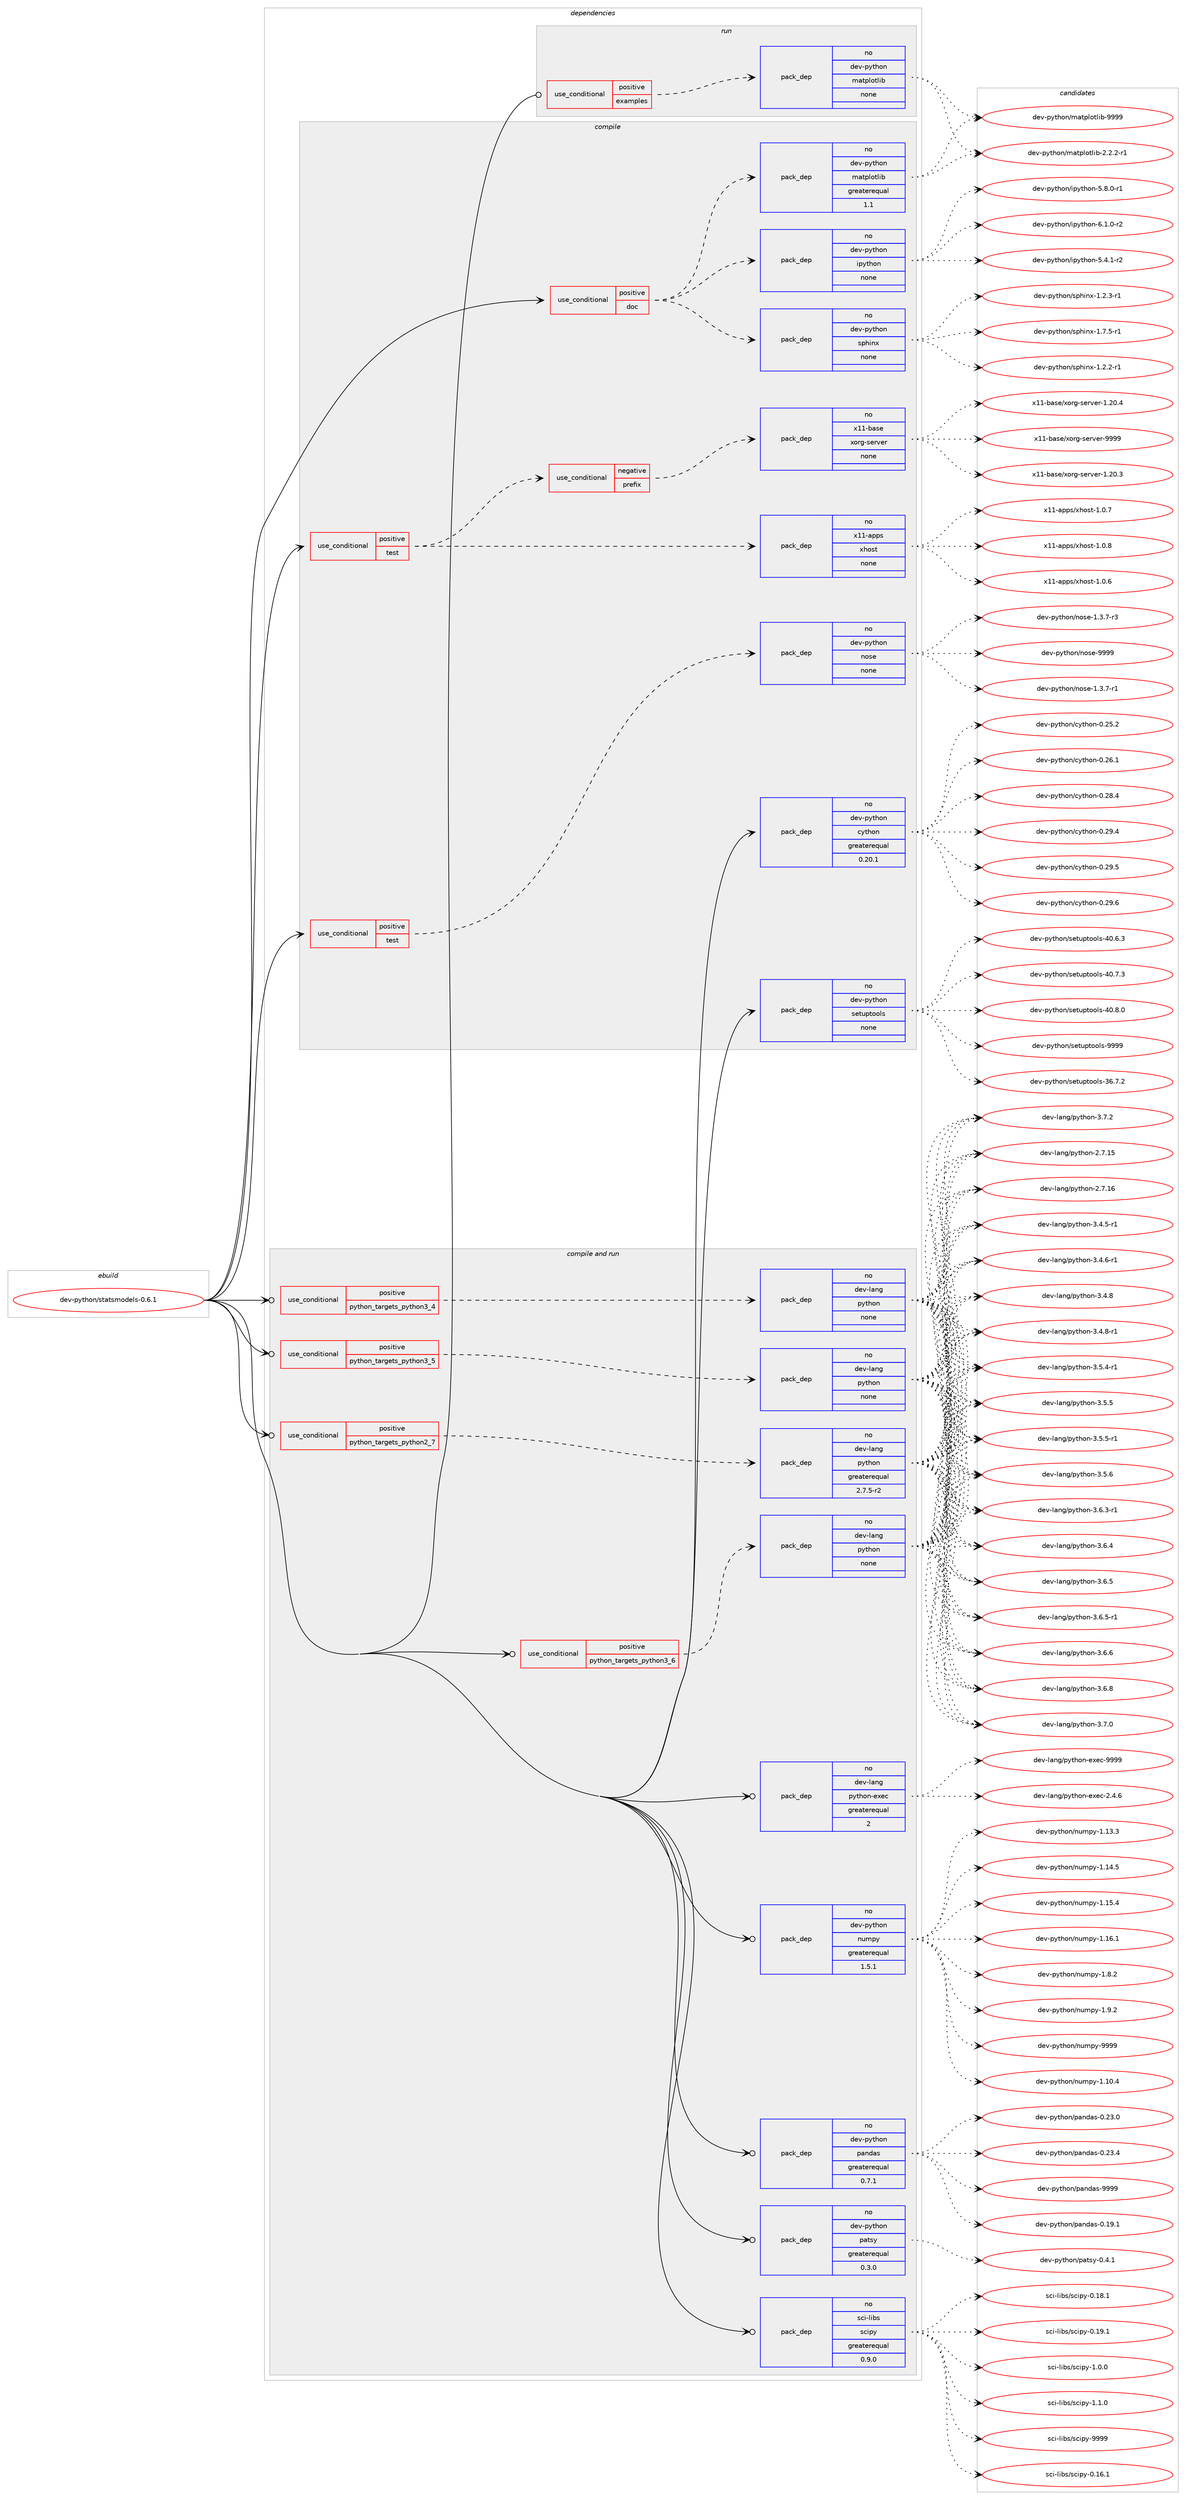 digraph prolog {

# *************
# Graph options
# *************

newrank=true;
concentrate=true;
compound=true;
graph [rankdir=LR,fontname=Helvetica,fontsize=10,ranksep=1.5];#, ranksep=2.5, nodesep=0.2];
edge  [arrowhead=vee];
node  [fontname=Helvetica,fontsize=10];

# **********
# The ebuild
# **********

subgraph cluster_leftcol {
color=gray;
rank=same;
label=<<i>ebuild</i>>;
id [label="dev-python/statsmodels-0.6.1", color=red, width=4, href="../dev-python/statsmodels-0.6.1.svg"];
}

# ****************
# The dependencies
# ****************

subgraph cluster_midcol {
color=gray;
label=<<i>dependencies</i>>;
subgraph cluster_compile {
fillcolor="#eeeeee";
style=filled;
label=<<i>compile</i>>;
subgraph cond385265 {
dependency1443137 [label=<<TABLE BORDER="0" CELLBORDER="1" CELLSPACING="0" CELLPADDING="4"><TR><TD ROWSPAN="3" CELLPADDING="10">use_conditional</TD></TR><TR><TD>positive</TD></TR><TR><TD>doc</TD></TR></TABLE>>, shape=none, color=red];
subgraph pack1034510 {
dependency1443138 [label=<<TABLE BORDER="0" CELLBORDER="1" CELLSPACING="0" CELLPADDING="4" WIDTH="220"><TR><TD ROWSPAN="6" CELLPADDING="30">pack_dep</TD></TR><TR><TD WIDTH="110">no</TD></TR><TR><TD>dev-python</TD></TR><TR><TD>matplotlib</TD></TR><TR><TD>greaterequal</TD></TR><TR><TD>1.1</TD></TR></TABLE>>, shape=none, color=blue];
}
dependency1443137:e -> dependency1443138:w [weight=20,style="dashed",arrowhead="vee"];
subgraph pack1034511 {
dependency1443139 [label=<<TABLE BORDER="0" CELLBORDER="1" CELLSPACING="0" CELLPADDING="4" WIDTH="220"><TR><TD ROWSPAN="6" CELLPADDING="30">pack_dep</TD></TR><TR><TD WIDTH="110">no</TD></TR><TR><TD>dev-python</TD></TR><TR><TD>sphinx</TD></TR><TR><TD>none</TD></TR><TR><TD></TD></TR></TABLE>>, shape=none, color=blue];
}
dependency1443137:e -> dependency1443139:w [weight=20,style="dashed",arrowhead="vee"];
subgraph pack1034512 {
dependency1443140 [label=<<TABLE BORDER="0" CELLBORDER="1" CELLSPACING="0" CELLPADDING="4" WIDTH="220"><TR><TD ROWSPAN="6" CELLPADDING="30">pack_dep</TD></TR><TR><TD WIDTH="110">no</TD></TR><TR><TD>dev-python</TD></TR><TR><TD>ipython</TD></TR><TR><TD>none</TD></TR><TR><TD></TD></TR></TABLE>>, shape=none, color=blue];
}
dependency1443137:e -> dependency1443140:w [weight=20,style="dashed",arrowhead="vee"];
}
id:e -> dependency1443137:w [weight=20,style="solid",arrowhead="vee"];
subgraph cond385266 {
dependency1443141 [label=<<TABLE BORDER="0" CELLBORDER="1" CELLSPACING="0" CELLPADDING="4"><TR><TD ROWSPAN="3" CELLPADDING="10">use_conditional</TD></TR><TR><TD>positive</TD></TR><TR><TD>test</TD></TR></TABLE>>, shape=none, color=red];
subgraph cond385267 {
dependency1443142 [label=<<TABLE BORDER="0" CELLBORDER="1" CELLSPACING="0" CELLPADDING="4"><TR><TD ROWSPAN="3" CELLPADDING="10">use_conditional</TD></TR><TR><TD>negative</TD></TR><TR><TD>prefix</TD></TR></TABLE>>, shape=none, color=red];
subgraph pack1034513 {
dependency1443143 [label=<<TABLE BORDER="0" CELLBORDER="1" CELLSPACING="0" CELLPADDING="4" WIDTH="220"><TR><TD ROWSPAN="6" CELLPADDING="30">pack_dep</TD></TR><TR><TD WIDTH="110">no</TD></TR><TR><TD>x11-base</TD></TR><TR><TD>xorg-server</TD></TR><TR><TD>none</TD></TR><TR><TD></TD></TR></TABLE>>, shape=none, color=blue];
}
dependency1443142:e -> dependency1443143:w [weight=20,style="dashed",arrowhead="vee"];
}
dependency1443141:e -> dependency1443142:w [weight=20,style="dashed",arrowhead="vee"];
subgraph pack1034514 {
dependency1443144 [label=<<TABLE BORDER="0" CELLBORDER="1" CELLSPACING="0" CELLPADDING="4" WIDTH="220"><TR><TD ROWSPAN="6" CELLPADDING="30">pack_dep</TD></TR><TR><TD WIDTH="110">no</TD></TR><TR><TD>x11-apps</TD></TR><TR><TD>xhost</TD></TR><TR><TD>none</TD></TR><TR><TD></TD></TR></TABLE>>, shape=none, color=blue];
}
dependency1443141:e -> dependency1443144:w [weight=20,style="dashed",arrowhead="vee"];
}
id:e -> dependency1443141:w [weight=20,style="solid",arrowhead="vee"];
subgraph cond385268 {
dependency1443145 [label=<<TABLE BORDER="0" CELLBORDER="1" CELLSPACING="0" CELLPADDING="4"><TR><TD ROWSPAN="3" CELLPADDING="10">use_conditional</TD></TR><TR><TD>positive</TD></TR><TR><TD>test</TD></TR></TABLE>>, shape=none, color=red];
subgraph pack1034515 {
dependency1443146 [label=<<TABLE BORDER="0" CELLBORDER="1" CELLSPACING="0" CELLPADDING="4" WIDTH="220"><TR><TD ROWSPAN="6" CELLPADDING="30">pack_dep</TD></TR><TR><TD WIDTH="110">no</TD></TR><TR><TD>dev-python</TD></TR><TR><TD>nose</TD></TR><TR><TD>none</TD></TR><TR><TD></TD></TR></TABLE>>, shape=none, color=blue];
}
dependency1443145:e -> dependency1443146:w [weight=20,style="dashed",arrowhead="vee"];
}
id:e -> dependency1443145:w [weight=20,style="solid",arrowhead="vee"];
subgraph pack1034516 {
dependency1443147 [label=<<TABLE BORDER="0" CELLBORDER="1" CELLSPACING="0" CELLPADDING="4" WIDTH="220"><TR><TD ROWSPAN="6" CELLPADDING="30">pack_dep</TD></TR><TR><TD WIDTH="110">no</TD></TR><TR><TD>dev-python</TD></TR><TR><TD>cython</TD></TR><TR><TD>greaterequal</TD></TR><TR><TD>0.20.1</TD></TR></TABLE>>, shape=none, color=blue];
}
id:e -> dependency1443147:w [weight=20,style="solid",arrowhead="vee"];
subgraph pack1034517 {
dependency1443148 [label=<<TABLE BORDER="0" CELLBORDER="1" CELLSPACING="0" CELLPADDING="4" WIDTH="220"><TR><TD ROWSPAN="6" CELLPADDING="30">pack_dep</TD></TR><TR><TD WIDTH="110">no</TD></TR><TR><TD>dev-python</TD></TR><TR><TD>setuptools</TD></TR><TR><TD>none</TD></TR><TR><TD></TD></TR></TABLE>>, shape=none, color=blue];
}
id:e -> dependency1443148:w [weight=20,style="solid",arrowhead="vee"];
}
subgraph cluster_compileandrun {
fillcolor="#eeeeee";
style=filled;
label=<<i>compile and run</i>>;
subgraph cond385269 {
dependency1443149 [label=<<TABLE BORDER="0" CELLBORDER="1" CELLSPACING="0" CELLPADDING="4"><TR><TD ROWSPAN="3" CELLPADDING="10">use_conditional</TD></TR><TR><TD>positive</TD></TR><TR><TD>python_targets_python2_7</TD></TR></TABLE>>, shape=none, color=red];
subgraph pack1034518 {
dependency1443150 [label=<<TABLE BORDER="0" CELLBORDER="1" CELLSPACING="0" CELLPADDING="4" WIDTH="220"><TR><TD ROWSPAN="6" CELLPADDING="30">pack_dep</TD></TR><TR><TD WIDTH="110">no</TD></TR><TR><TD>dev-lang</TD></TR><TR><TD>python</TD></TR><TR><TD>greaterequal</TD></TR><TR><TD>2.7.5-r2</TD></TR></TABLE>>, shape=none, color=blue];
}
dependency1443149:e -> dependency1443150:w [weight=20,style="dashed",arrowhead="vee"];
}
id:e -> dependency1443149:w [weight=20,style="solid",arrowhead="odotvee"];
subgraph cond385270 {
dependency1443151 [label=<<TABLE BORDER="0" CELLBORDER="1" CELLSPACING="0" CELLPADDING="4"><TR><TD ROWSPAN="3" CELLPADDING="10">use_conditional</TD></TR><TR><TD>positive</TD></TR><TR><TD>python_targets_python3_4</TD></TR></TABLE>>, shape=none, color=red];
subgraph pack1034519 {
dependency1443152 [label=<<TABLE BORDER="0" CELLBORDER="1" CELLSPACING="0" CELLPADDING="4" WIDTH="220"><TR><TD ROWSPAN="6" CELLPADDING="30">pack_dep</TD></TR><TR><TD WIDTH="110">no</TD></TR><TR><TD>dev-lang</TD></TR><TR><TD>python</TD></TR><TR><TD>none</TD></TR><TR><TD></TD></TR></TABLE>>, shape=none, color=blue];
}
dependency1443151:e -> dependency1443152:w [weight=20,style="dashed",arrowhead="vee"];
}
id:e -> dependency1443151:w [weight=20,style="solid",arrowhead="odotvee"];
subgraph cond385271 {
dependency1443153 [label=<<TABLE BORDER="0" CELLBORDER="1" CELLSPACING="0" CELLPADDING="4"><TR><TD ROWSPAN="3" CELLPADDING="10">use_conditional</TD></TR><TR><TD>positive</TD></TR><TR><TD>python_targets_python3_5</TD></TR></TABLE>>, shape=none, color=red];
subgraph pack1034520 {
dependency1443154 [label=<<TABLE BORDER="0" CELLBORDER="1" CELLSPACING="0" CELLPADDING="4" WIDTH="220"><TR><TD ROWSPAN="6" CELLPADDING="30">pack_dep</TD></TR><TR><TD WIDTH="110">no</TD></TR><TR><TD>dev-lang</TD></TR><TR><TD>python</TD></TR><TR><TD>none</TD></TR><TR><TD></TD></TR></TABLE>>, shape=none, color=blue];
}
dependency1443153:e -> dependency1443154:w [weight=20,style="dashed",arrowhead="vee"];
}
id:e -> dependency1443153:w [weight=20,style="solid",arrowhead="odotvee"];
subgraph cond385272 {
dependency1443155 [label=<<TABLE BORDER="0" CELLBORDER="1" CELLSPACING="0" CELLPADDING="4"><TR><TD ROWSPAN="3" CELLPADDING="10">use_conditional</TD></TR><TR><TD>positive</TD></TR><TR><TD>python_targets_python3_6</TD></TR></TABLE>>, shape=none, color=red];
subgraph pack1034521 {
dependency1443156 [label=<<TABLE BORDER="0" CELLBORDER="1" CELLSPACING="0" CELLPADDING="4" WIDTH="220"><TR><TD ROWSPAN="6" CELLPADDING="30">pack_dep</TD></TR><TR><TD WIDTH="110">no</TD></TR><TR><TD>dev-lang</TD></TR><TR><TD>python</TD></TR><TR><TD>none</TD></TR><TR><TD></TD></TR></TABLE>>, shape=none, color=blue];
}
dependency1443155:e -> dependency1443156:w [weight=20,style="dashed",arrowhead="vee"];
}
id:e -> dependency1443155:w [weight=20,style="solid",arrowhead="odotvee"];
subgraph pack1034522 {
dependency1443157 [label=<<TABLE BORDER="0" CELLBORDER="1" CELLSPACING="0" CELLPADDING="4" WIDTH="220"><TR><TD ROWSPAN="6" CELLPADDING="30">pack_dep</TD></TR><TR><TD WIDTH="110">no</TD></TR><TR><TD>dev-lang</TD></TR><TR><TD>python-exec</TD></TR><TR><TD>greaterequal</TD></TR><TR><TD>2</TD></TR></TABLE>>, shape=none, color=blue];
}
id:e -> dependency1443157:w [weight=20,style="solid",arrowhead="odotvee"];
subgraph pack1034523 {
dependency1443158 [label=<<TABLE BORDER="0" CELLBORDER="1" CELLSPACING="0" CELLPADDING="4" WIDTH="220"><TR><TD ROWSPAN="6" CELLPADDING="30">pack_dep</TD></TR><TR><TD WIDTH="110">no</TD></TR><TR><TD>dev-python</TD></TR><TR><TD>numpy</TD></TR><TR><TD>greaterequal</TD></TR><TR><TD>1.5.1</TD></TR></TABLE>>, shape=none, color=blue];
}
id:e -> dependency1443158:w [weight=20,style="solid",arrowhead="odotvee"];
subgraph pack1034524 {
dependency1443159 [label=<<TABLE BORDER="0" CELLBORDER="1" CELLSPACING="0" CELLPADDING="4" WIDTH="220"><TR><TD ROWSPAN="6" CELLPADDING="30">pack_dep</TD></TR><TR><TD WIDTH="110">no</TD></TR><TR><TD>dev-python</TD></TR><TR><TD>pandas</TD></TR><TR><TD>greaterequal</TD></TR><TR><TD>0.7.1</TD></TR></TABLE>>, shape=none, color=blue];
}
id:e -> dependency1443159:w [weight=20,style="solid",arrowhead="odotvee"];
subgraph pack1034525 {
dependency1443160 [label=<<TABLE BORDER="0" CELLBORDER="1" CELLSPACING="0" CELLPADDING="4" WIDTH="220"><TR><TD ROWSPAN="6" CELLPADDING="30">pack_dep</TD></TR><TR><TD WIDTH="110">no</TD></TR><TR><TD>dev-python</TD></TR><TR><TD>patsy</TD></TR><TR><TD>greaterequal</TD></TR><TR><TD>0.3.0</TD></TR></TABLE>>, shape=none, color=blue];
}
id:e -> dependency1443160:w [weight=20,style="solid",arrowhead="odotvee"];
subgraph pack1034526 {
dependency1443161 [label=<<TABLE BORDER="0" CELLBORDER="1" CELLSPACING="0" CELLPADDING="4" WIDTH="220"><TR><TD ROWSPAN="6" CELLPADDING="30">pack_dep</TD></TR><TR><TD WIDTH="110">no</TD></TR><TR><TD>sci-libs</TD></TR><TR><TD>scipy</TD></TR><TR><TD>greaterequal</TD></TR><TR><TD>0.9.0</TD></TR></TABLE>>, shape=none, color=blue];
}
id:e -> dependency1443161:w [weight=20,style="solid",arrowhead="odotvee"];
}
subgraph cluster_run {
fillcolor="#eeeeee";
style=filled;
label=<<i>run</i>>;
subgraph cond385273 {
dependency1443162 [label=<<TABLE BORDER="0" CELLBORDER="1" CELLSPACING="0" CELLPADDING="4"><TR><TD ROWSPAN="3" CELLPADDING="10">use_conditional</TD></TR><TR><TD>positive</TD></TR><TR><TD>examples</TD></TR></TABLE>>, shape=none, color=red];
subgraph pack1034527 {
dependency1443163 [label=<<TABLE BORDER="0" CELLBORDER="1" CELLSPACING="0" CELLPADDING="4" WIDTH="220"><TR><TD ROWSPAN="6" CELLPADDING="30">pack_dep</TD></TR><TR><TD WIDTH="110">no</TD></TR><TR><TD>dev-python</TD></TR><TR><TD>matplotlib</TD></TR><TR><TD>none</TD></TR><TR><TD></TD></TR></TABLE>>, shape=none, color=blue];
}
dependency1443162:e -> dependency1443163:w [weight=20,style="dashed",arrowhead="vee"];
}
id:e -> dependency1443162:w [weight=20,style="solid",arrowhead="odot"];
}
}

# **************
# The candidates
# **************

subgraph cluster_choices {
rank=same;
color=gray;
label=<<i>candidates</i>>;

subgraph choice1034510 {
color=black;
nodesep=1;
choice100101118451121211161041111104710997116112108111116108105984550465046504511449 [label="dev-python/matplotlib-2.2.2-r1", color=red, width=4,href="../dev-python/matplotlib-2.2.2-r1.svg"];
choice100101118451121211161041111104710997116112108111116108105984557575757 [label="dev-python/matplotlib-9999", color=red, width=4,href="../dev-python/matplotlib-9999.svg"];
dependency1443138:e -> choice100101118451121211161041111104710997116112108111116108105984550465046504511449:w [style=dotted,weight="100"];
dependency1443138:e -> choice100101118451121211161041111104710997116112108111116108105984557575757:w [style=dotted,weight="100"];
}
subgraph choice1034511 {
color=black;
nodesep=1;
choice10010111845112121116104111110471151121041051101204549465046504511449 [label="dev-python/sphinx-1.2.2-r1", color=red, width=4,href="../dev-python/sphinx-1.2.2-r1.svg"];
choice10010111845112121116104111110471151121041051101204549465046514511449 [label="dev-python/sphinx-1.2.3-r1", color=red, width=4,href="../dev-python/sphinx-1.2.3-r1.svg"];
choice10010111845112121116104111110471151121041051101204549465546534511449 [label="dev-python/sphinx-1.7.5-r1", color=red, width=4,href="../dev-python/sphinx-1.7.5-r1.svg"];
dependency1443139:e -> choice10010111845112121116104111110471151121041051101204549465046504511449:w [style=dotted,weight="100"];
dependency1443139:e -> choice10010111845112121116104111110471151121041051101204549465046514511449:w [style=dotted,weight="100"];
dependency1443139:e -> choice10010111845112121116104111110471151121041051101204549465546534511449:w [style=dotted,weight="100"];
}
subgraph choice1034512 {
color=black;
nodesep=1;
choice10010111845112121116104111110471051121211161041111104553465246494511450 [label="dev-python/ipython-5.4.1-r2", color=red, width=4,href="../dev-python/ipython-5.4.1-r2.svg"];
choice10010111845112121116104111110471051121211161041111104553465646484511449 [label="dev-python/ipython-5.8.0-r1", color=red, width=4,href="../dev-python/ipython-5.8.0-r1.svg"];
choice10010111845112121116104111110471051121211161041111104554464946484511450 [label="dev-python/ipython-6.1.0-r2", color=red, width=4,href="../dev-python/ipython-6.1.0-r2.svg"];
dependency1443140:e -> choice10010111845112121116104111110471051121211161041111104553465246494511450:w [style=dotted,weight="100"];
dependency1443140:e -> choice10010111845112121116104111110471051121211161041111104553465646484511449:w [style=dotted,weight="100"];
dependency1443140:e -> choice10010111845112121116104111110471051121211161041111104554464946484511450:w [style=dotted,weight="100"];
}
subgraph choice1034513 {
color=black;
nodesep=1;
choice1204949459897115101471201111141034511510111411810111445494650484651 [label="x11-base/xorg-server-1.20.3", color=red, width=4,href="../x11-base/xorg-server-1.20.3.svg"];
choice1204949459897115101471201111141034511510111411810111445494650484652 [label="x11-base/xorg-server-1.20.4", color=red, width=4,href="../x11-base/xorg-server-1.20.4.svg"];
choice120494945989711510147120111114103451151011141181011144557575757 [label="x11-base/xorg-server-9999", color=red, width=4,href="../x11-base/xorg-server-9999.svg"];
dependency1443143:e -> choice1204949459897115101471201111141034511510111411810111445494650484651:w [style=dotted,weight="100"];
dependency1443143:e -> choice1204949459897115101471201111141034511510111411810111445494650484652:w [style=dotted,weight="100"];
dependency1443143:e -> choice120494945989711510147120111114103451151011141181011144557575757:w [style=dotted,weight="100"];
}
subgraph choice1034514 {
color=black;
nodesep=1;
choice1204949459711211211547120104111115116454946484654 [label="x11-apps/xhost-1.0.6", color=red, width=4,href="../x11-apps/xhost-1.0.6.svg"];
choice1204949459711211211547120104111115116454946484655 [label="x11-apps/xhost-1.0.7", color=red, width=4,href="../x11-apps/xhost-1.0.7.svg"];
choice1204949459711211211547120104111115116454946484656 [label="x11-apps/xhost-1.0.8", color=red, width=4,href="../x11-apps/xhost-1.0.8.svg"];
dependency1443144:e -> choice1204949459711211211547120104111115116454946484654:w [style=dotted,weight="100"];
dependency1443144:e -> choice1204949459711211211547120104111115116454946484655:w [style=dotted,weight="100"];
dependency1443144:e -> choice1204949459711211211547120104111115116454946484656:w [style=dotted,weight="100"];
}
subgraph choice1034515 {
color=black;
nodesep=1;
choice10010111845112121116104111110471101111151014549465146554511449 [label="dev-python/nose-1.3.7-r1", color=red, width=4,href="../dev-python/nose-1.3.7-r1.svg"];
choice10010111845112121116104111110471101111151014549465146554511451 [label="dev-python/nose-1.3.7-r3", color=red, width=4,href="../dev-python/nose-1.3.7-r3.svg"];
choice10010111845112121116104111110471101111151014557575757 [label="dev-python/nose-9999", color=red, width=4,href="../dev-python/nose-9999.svg"];
dependency1443146:e -> choice10010111845112121116104111110471101111151014549465146554511449:w [style=dotted,weight="100"];
dependency1443146:e -> choice10010111845112121116104111110471101111151014549465146554511451:w [style=dotted,weight="100"];
dependency1443146:e -> choice10010111845112121116104111110471101111151014557575757:w [style=dotted,weight="100"];
}
subgraph choice1034516 {
color=black;
nodesep=1;
choice10010111845112121116104111110479912111610411111045484650534650 [label="dev-python/cython-0.25.2", color=red, width=4,href="../dev-python/cython-0.25.2.svg"];
choice10010111845112121116104111110479912111610411111045484650544649 [label="dev-python/cython-0.26.1", color=red, width=4,href="../dev-python/cython-0.26.1.svg"];
choice10010111845112121116104111110479912111610411111045484650564652 [label="dev-python/cython-0.28.4", color=red, width=4,href="../dev-python/cython-0.28.4.svg"];
choice10010111845112121116104111110479912111610411111045484650574652 [label="dev-python/cython-0.29.4", color=red, width=4,href="../dev-python/cython-0.29.4.svg"];
choice10010111845112121116104111110479912111610411111045484650574653 [label="dev-python/cython-0.29.5", color=red, width=4,href="../dev-python/cython-0.29.5.svg"];
choice10010111845112121116104111110479912111610411111045484650574654 [label="dev-python/cython-0.29.6", color=red, width=4,href="../dev-python/cython-0.29.6.svg"];
dependency1443147:e -> choice10010111845112121116104111110479912111610411111045484650534650:w [style=dotted,weight="100"];
dependency1443147:e -> choice10010111845112121116104111110479912111610411111045484650544649:w [style=dotted,weight="100"];
dependency1443147:e -> choice10010111845112121116104111110479912111610411111045484650564652:w [style=dotted,weight="100"];
dependency1443147:e -> choice10010111845112121116104111110479912111610411111045484650574652:w [style=dotted,weight="100"];
dependency1443147:e -> choice10010111845112121116104111110479912111610411111045484650574653:w [style=dotted,weight="100"];
dependency1443147:e -> choice10010111845112121116104111110479912111610411111045484650574654:w [style=dotted,weight="100"];
}
subgraph choice1034517 {
color=black;
nodesep=1;
choice100101118451121211161041111104711510111611711211611111110811545515446554650 [label="dev-python/setuptools-36.7.2", color=red, width=4,href="../dev-python/setuptools-36.7.2.svg"];
choice100101118451121211161041111104711510111611711211611111110811545524846544651 [label="dev-python/setuptools-40.6.3", color=red, width=4,href="../dev-python/setuptools-40.6.3.svg"];
choice100101118451121211161041111104711510111611711211611111110811545524846554651 [label="dev-python/setuptools-40.7.3", color=red, width=4,href="../dev-python/setuptools-40.7.3.svg"];
choice100101118451121211161041111104711510111611711211611111110811545524846564648 [label="dev-python/setuptools-40.8.0", color=red, width=4,href="../dev-python/setuptools-40.8.0.svg"];
choice10010111845112121116104111110471151011161171121161111111081154557575757 [label="dev-python/setuptools-9999", color=red, width=4,href="../dev-python/setuptools-9999.svg"];
dependency1443148:e -> choice100101118451121211161041111104711510111611711211611111110811545515446554650:w [style=dotted,weight="100"];
dependency1443148:e -> choice100101118451121211161041111104711510111611711211611111110811545524846544651:w [style=dotted,weight="100"];
dependency1443148:e -> choice100101118451121211161041111104711510111611711211611111110811545524846554651:w [style=dotted,weight="100"];
dependency1443148:e -> choice100101118451121211161041111104711510111611711211611111110811545524846564648:w [style=dotted,weight="100"];
dependency1443148:e -> choice10010111845112121116104111110471151011161171121161111111081154557575757:w [style=dotted,weight="100"];
}
subgraph choice1034518 {
color=black;
nodesep=1;
choice10010111845108971101034711212111610411111045504655464953 [label="dev-lang/python-2.7.15", color=red, width=4,href="../dev-lang/python-2.7.15.svg"];
choice10010111845108971101034711212111610411111045504655464954 [label="dev-lang/python-2.7.16", color=red, width=4,href="../dev-lang/python-2.7.16.svg"];
choice1001011184510897110103471121211161041111104551465246534511449 [label="dev-lang/python-3.4.5-r1", color=red, width=4,href="../dev-lang/python-3.4.5-r1.svg"];
choice1001011184510897110103471121211161041111104551465246544511449 [label="dev-lang/python-3.4.6-r1", color=red, width=4,href="../dev-lang/python-3.4.6-r1.svg"];
choice100101118451089711010347112121116104111110455146524656 [label="dev-lang/python-3.4.8", color=red, width=4,href="../dev-lang/python-3.4.8.svg"];
choice1001011184510897110103471121211161041111104551465246564511449 [label="dev-lang/python-3.4.8-r1", color=red, width=4,href="../dev-lang/python-3.4.8-r1.svg"];
choice1001011184510897110103471121211161041111104551465346524511449 [label="dev-lang/python-3.5.4-r1", color=red, width=4,href="../dev-lang/python-3.5.4-r1.svg"];
choice100101118451089711010347112121116104111110455146534653 [label="dev-lang/python-3.5.5", color=red, width=4,href="../dev-lang/python-3.5.5.svg"];
choice1001011184510897110103471121211161041111104551465346534511449 [label="dev-lang/python-3.5.5-r1", color=red, width=4,href="../dev-lang/python-3.5.5-r1.svg"];
choice100101118451089711010347112121116104111110455146534654 [label="dev-lang/python-3.5.6", color=red, width=4,href="../dev-lang/python-3.5.6.svg"];
choice1001011184510897110103471121211161041111104551465446514511449 [label="dev-lang/python-3.6.3-r1", color=red, width=4,href="../dev-lang/python-3.6.3-r1.svg"];
choice100101118451089711010347112121116104111110455146544652 [label="dev-lang/python-3.6.4", color=red, width=4,href="../dev-lang/python-3.6.4.svg"];
choice100101118451089711010347112121116104111110455146544653 [label="dev-lang/python-3.6.5", color=red, width=4,href="../dev-lang/python-3.6.5.svg"];
choice1001011184510897110103471121211161041111104551465446534511449 [label="dev-lang/python-3.6.5-r1", color=red, width=4,href="../dev-lang/python-3.6.5-r1.svg"];
choice100101118451089711010347112121116104111110455146544654 [label="dev-lang/python-3.6.6", color=red, width=4,href="../dev-lang/python-3.6.6.svg"];
choice100101118451089711010347112121116104111110455146544656 [label="dev-lang/python-3.6.8", color=red, width=4,href="../dev-lang/python-3.6.8.svg"];
choice100101118451089711010347112121116104111110455146554648 [label="dev-lang/python-3.7.0", color=red, width=4,href="../dev-lang/python-3.7.0.svg"];
choice100101118451089711010347112121116104111110455146554650 [label="dev-lang/python-3.7.2", color=red, width=4,href="../dev-lang/python-3.7.2.svg"];
dependency1443150:e -> choice10010111845108971101034711212111610411111045504655464953:w [style=dotted,weight="100"];
dependency1443150:e -> choice10010111845108971101034711212111610411111045504655464954:w [style=dotted,weight="100"];
dependency1443150:e -> choice1001011184510897110103471121211161041111104551465246534511449:w [style=dotted,weight="100"];
dependency1443150:e -> choice1001011184510897110103471121211161041111104551465246544511449:w [style=dotted,weight="100"];
dependency1443150:e -> choice100101118451089711010347112121116104111110455146524656:w [style=dotted,weight="100"];
dependency1443150:e -> choice1001011184510897110103471121211161041111104551465246564511449:w [style=dotted,weight="100"];
dependency1443150:e -> choice1001011184510897110103471121211161041111104551465346524511449:w [style=dotted,weight="100"];
dependency1443150:e -> choice100101118451089711010347112121116104111110455146534653:w [style=dotted,weight="100"];
dependency1443150:e -> choice1001011184510897110103471121211161041111104551465346534511449:w [style=dotted,weight="100"];
dependency1443150:e -> choice100101118451089711010347112121116104111110455146534654:w [style=dotted,weight="100"];
dependency1443150:e -> choice1001011184510897110103471121211161041111104551465446514511449:w [style=dotted,weight="100"];
dependency1443150:e -> choice100101118451089711010347112121116104111110455146544652:w [style=dotted,weight="100"];
dependency1443150:e -> choice100101118451089711010347112121116104111110455146544653:w [style=dotted,weight="100"];
dependency1443150:e -> choice1001011184510897110103471121211161041111104551465446534511449:w [style=dotted,weight="100"];
dependency1443150:e -> choice100101118451089711010347112121116104111110455146544654:w [style=dotted,weight="100"];
dependency1443150:e -> choice100101118451089711010347112121116104111110455146544656:w [style=dotted,weight="100"];
dependency1443150:e -> choice100101118451089711010347112121116104111110455146554648:w [style=dotted,weight="100"];
dependency1443150:e -> choice100101118451089711010347112121116104111110455146554650:w [style=dotted,weight="100"];
}
subgraph choice1034519 {
color=black;
nodesep=1;
choice10010111845108971101034711212111610411111045504655464953 [label="dev-lang/python-2.7.15", color=red, width=4,href="../dev-lang/python-2.7.15.svg"];
choice10010111845108971101034711212111610411111045504655464954 [label="dev-lang/python-2.7.16", color=red, width=4,href="../dev-lang/python-2.7.16.svg"];
choice1001011184510897110103471121211161041111104551465246534511449 [label="dev-lang/python-3.4.5-r1", color=red, width=4,href="../dev-lang/python-3.4.5-r1.svg"];
choice1001011184510897110103471121211161041111104551465246544511449 [label="dev-lang/python-3.4.6-r1", color=red, width=4,href="../dev-lang/python-3.4.6-r1.svg"];
choice100101118451089711010347112121116104111110455146524656 [label="dev-lang/python-3.4.8", color=red, width=4,href="../dev-lang/python-3.4.8.svg"];
choice1001011184510897110103471121211161041111104551465246564511449 [label="dev-lang/python-3.4.8-r1", color=red, width=4,href="../dev-lang/python-3.4.8-r1.svg"];
choice1001011184510897110103471121211161041111104551465346524511449 [label="dev-lang/python-3.5.4-r1", color=red, width=4,href="../dev-lang/python-3.5.4-r1.svg"];
choice100101118451089711010347112121116104111110455146534653 [label="dev-lang/python-3.5.5", color=red, width=4,href="../dev-lang/python-3.5.5.svg"];
choice1001011184510897110103471121211161041111104551465346534511449 [label="dev-lang/python-3.5.5-r1", color=red, width=4,href="../dev-lang/python-3.5.5-r1.svg"];
choice100101118451089711010347112121116104111110455146534654 [label="dev-lang/python-3.5.6", color=red, width=4,href="../dev-lang/python-3.5.6.svg"];
choice1001011184510897110103471121211161041111104551465446514511449 [label="dev-lang/python-3.6.3-r1", color=red, width=4,href="../dev-lang/python-3.6.3-r1.svg"];
choice100101118451089711010347112121116104111110455146544652 [label="dev-lang/python-3.6.4", color=red, width=4,href="../dev-lang/python-3.6.4.svg"];
choice100101118451089711010347112121116104111110455146544653 [label="dev-lang/python-3.6.5", color=red, width=4,href="../dev-lang/python-3.6.5.svg"];
choice1001011184510897110103471121211161041111104551465446534511449 [label="dev-lang/python-3.6.5-r1", color=red, width=4,href="../dev-lang/python-3.6.5-r1.svg"];
choice100101118451089711010347112121116104111110455146544654 [label="dev-lang/python-3.6.6", color=red, width=4,href="../dev-lang/python-3.6.6.svg"];
choice100101118451089711010347112121116104111110455146544656 [label="dev-lang/python-3.6.8", color=red, width=4,href="../dev-lang/python-3.6.8.svg"];
choice100101118451089711010347112121116104111110455146554648 [label="dev-lang/python-3.7.0", color=red, width=4,href="../dev-lang/python-3.7.0.svg"];
choice100101118451089711010347112121116104111110455146554650 [label="dev-lang/python-3.7.2", color=red, width=4,href="../dev-lang/python-3.7.2.svg"];
dependency1443152:e -> choice10010111845108971101034711212111610411111045504655464953:w [style=dotted,weight="100"];
dependency1443152:e -> choice10010111845108971101034711212111610411111045504655464954:w [style=dotted,weight="100"];
dependency1443152:e -> choice1001011184510897110103471121211161041111104551465246534511449:w [style=dotted,weight="100"];
dependency1443152:e -> choice1001011184510897110103471121211161041111104551465246544511449:w [style=dotted,weight="100"];
dependency1443152:e -> choice100101118451089711010347112121116104111110455146524656:w [style=dotted,weight="100"];
dependency1443152:e -> choice1001011184510897110103471121211161041111104551465246564511449:w [style=dotted,weight="100"];
dependency1443152:e -> choice1001011184510897110103471121211161041111104551465346524511449:w [style=dotted,weight="100"];
dependency1443152:e -> choice100101118451089711010347112121116104111110455146534653:w [style=dotted,weight="100"];
dependency1443152:e -> choice1001011184510897110103471121211161041111104551465346534511449:w [style=dotted,weight="100"];
dependency1443152:e -> choice100101118451089711010347112121116104111110455146534654:w [style=dotted,weight="100"];
dependency1443152:e -> choice1001011184510897110103471121211161041111104551465446514511449:w [style=dotted,weight="100"];
dependency1443152:e -> choice100101118451089711010347112121116104111110455146544652:w [style=dotted,weight="100"];
dependency1443152:e -> choice100101118451089711010347112121116104111110455146544653:w [style=dotted,weight="100"];
dependency1443152:e -> choice1001011184510897110103471121211161041111104551465446534511449:w [style=dotted,weight="100"];
dependency1443152:e -> choice100101118451089711010347112121116104111110455146544654:w [style=dotted,weight="100"];
dependency1443152:e -> choice100101118451089711010347112121116104111110455146544656:w [style=dotted,weight="100"];
dependency1443152:e -> choice100101118451089711010347112121116104111110455146554648:w [style=dotted,weight="100"];
dependency1443152:e -> choice100101118451089711010347112121116104111110455146554650:w [style=dotted,weight="100"];
}
subgraph choice1034520 {
color=black;
nodesep=1;
choice10010111845108971101034711212111610411111045504655464953 [label="dev-lang/python-2.7.15", color=red, width=4,href="../dev-lang/python-2.7.15.svg"];
choice10010111845108971101034711212111610411111045504655464954 [label="dev-lang/python-2.7.16", color=red, width=4,href="../dev-lang/python-2.7.16.svg"];
choice1001011184510897110103471121211161041111104551465246534511449 [label="dev-lang/python-3.4.5-r1", color=red, width=4,href="../dev-lang/python-3.4.5-r1.svg"];
choice1001011184510897110103471121211161041111104551465246544511449 [label="dev-lang/python-3.4.6-r1", color=red, width=4,href="../dev-lang/python-3.4.6-r1.svg"];
choice100101118451089711010347112121116104111110455146524656 [label="dev-lang/python-3.4.8", color=red, width=4,href="../dev-lang/python-3.4.8.svg"];
choice1001011184510897110103471121211161041111104551465246564511449 [label="dev-lang/python-3.4.8-r1", color=red, width=4,href="../dev-lang/python-3.4.8-r1.svg"];
choice1001011184510897110103471121211161041111104551465346524511449 [label="dev-lang/python-3.5.4-r1", color=red, width=4,href="../dev-lang/python-3.5.4-r1.svg"];
choice100101118451089711010347112121116104111110455146534653 [label="dev-lang/python-3.5.5", color=red, width=4,href="../dev-lang/python-3.5.5.svg"];
choice1001011184510897110103471121211161041111104551465346534511449 [label="dev-lang/python-3.5.5-r1", color=red, width=4,href="../dev-lang/python-3.5.5-r1.svg"];
choice100101118451089711010347112121116104111110455146534654 [label="dev-lang/python-3.5.6", color=red, width=4,href="../dev-lang/python-3.5.6.svg"];
choice1001011184510897110103471121211161041111104551465446514511449 [label="dev-lang/python-3.6.3-r1", color=red, width=4,href="../dev-lang/python-3.6.3-r1.svg"];
choice100101118451089711010347112121116104111110455146544652 [label="dev-lang/python-3.6.4", color=red, width=4,href="../dev-lang/python-3.6.4.svg"];
choice100101118451089711010347112121116104111110455146544653 [label="dev-lang/python-3.6.5", color=red, width=4,href="../dev-lang/python-3.6.5.svg"];
choice1001011184510897110103471121211161041111104551465446534511449 [label="dev-lang/python-3.6.5-r1", color=red, width=4,href="../dev-lang/python-3.6.5-r1.svg"];
choice100101118451089711010347112121116104111110455146544654 [label="dev-lang/python-3.6.6", color=red, width=4,href="../dev-lang/python-3.6.6.svg"];
choice100101118451089711010347112121116104111110455146544656 [label="dev-lang/python-3.6.8", color=red, width=4,href="../dev-lang/python-3.6.8.svg"];
choice100101118451089711010347112121116104111110455146554648 [label="dev-lang/python-3.7.0", color=red, width=4,href="../dev-lang/python-3.7.0.svg"];
choice100101118451089711010347112121116104111110455146554650 [label="dev-lang/python-3.7.2", color=red, width=4,href="../dev-lang/python-3.7.2.svg"];
dependency1443154:e -> choice10010111845108971101034711212111610411111045504655464953:w [style=dotted,weight="100"];
dependency1443154:e -> choice10010111845108971101034711212111610411111045504655464954:w [style=dotted,weight="100"];
dependency1443154:e -> choice1001011184510897110103471121211161041111104551465246534511449:w [style=dotted,weight="100"];
dependency1443154:e -> choice1001011184510897110103471121211161041111104551465246544511449:w [style=dotted,weight="100"];
dependency1443154:e -> choice100101118451089711010347112121116104111110455146524656:w [style=dotted,weight="100"];
dependency1443154:e -> choice1001011184510897110103471121211161041111104551465246564511449:w [style=dotted,weight="100"];
dependency1443154:e -> choice1001011184510897110103471121211161041111104551465346524511449:w [style=dotted,weight="100"];
dependency1443154:e -> choice100101118451089711010347112121116104111110455146534653:w [style=dotted,weight="100"];
dependency1443154:e -> choice1001011184510897110103471121211161041111104551465346534511449:w [style=dotted,weight="100"];
dependency1443154:e -> choice100101118451089711010347112121116104111110455146534654:w [style=dotted,weight="100"];
dependency1443154:e -> choice1001011184510897110103471121211161041111104551465446514511449:w [style=dotted,weight="100"];
dependency1443154:e -> choice100101118451089711010347112121116104111110455146544652:w [style=dotted,weight="100"];
dependency1443154:e -> choice100101118451089711010347112121116104111110455146544653:w [style=dotted,weight="100"];
dependency1443154:e -> choice1001011184510897110103471121211161041111104551465446534511449:w [style=dotted,weight="100"];
dependency1443154:e -> choice100101118451089711010347112121116104111110455146544654:w [style=dotted,weight="100"];
dependency1443154:e -> choice100101118451089711010347112121116104111110455146544656:w [style=dotted,weight="100"];
dependency1443154:e -> choice100101118451089711010347112121116104111110455146554648:w [style=dotted,weight="100"];
dependency1443154:e -> choice100101118451089711010347112121116104111110455146554650:w [style=dotted,weight="100"];
}
subgraph choice1034521 {
color=black;
nodesep=1;
choice10010111845108971101034711212111610411111045504655464953 [label="dev-lang/python-2.7.15", color=red, width=4,href="../dev-lang/python-2.7.15.svg"];
choice10010111845108971101034711212111610411111045504655464954 [label="dev-lang/python-2.7.16", color=red, width=4,href="../dev-lang/python-2.7.16.svg"];
choice1001011184510897110103471121211161041111104551465246534511449 [label="dev-lang/python-3.4.5-r1", color=red, width=4,href="../dev-lang/python-3.4.5-r1.svg"];
choice1001011184510897110103471121211161041111104551465246544511449 [label="dev-lang/python-3.4.6-r1", color=red, width=4,href="../dev-lang/python-3.4.6-r1.svg"];
choice100101118451089711010347112121116104111110455146524656 [label="dev-lang/python-3.4.8", color=red, width=4,href="../dev-lang/python-3.4.8.svg"];
choice1001011184510897110103471121211161041111104551465246564511449 [label="dev-lang/python-3.4.8-r1", color=red, width=4,href="../dev-lang/python-3.4.8-r1.svg"];
choice1001011184510897110103471121211161041111104551465346524511449 [label="dev-lang/python-3.5.4-r1", color=red, width=4,href="../dev-lang/python-3.5.4-r1.svg"];
choice100101118451089711010347112121116104111110455146534653 [label="dev-lang/python-3.5.5", color=red, width=4,href="../dev-lang/python-3.5.5.svg"];
choice1001011184510897110103471121211161041111104551465346534511449 [label="dev-lang/python-3.5.5-r1", color=red, width=4,href="../dev-lang/python-3.5.5-r1.svg"];
choice100101118451089711010347112121116104111110455146534654 [label="dev-lang/python-3.5.6", color=red, width=4,href="../dev-lang/python-3.5.6.svg"];
choice1001011184510897110103471121211161041111104551465446514511449 [label="dev-lang/python-3.6.3-r1", color=red, width=4,href="../dev-lang/python-3.6.3-r1.svg"];
choice100101118451089711010347112121116104111110455146544652 [label="dev-lang/python-3.6.4", color=red, width=4,href="../dev-lang/python-3.6.4.svg"];
choice100101118451089711010347112121116104111110455146544653 [label="dev-lang/python-3.6.5", color=red, width=4,href="../dev-lang/python-3.6.5.svg"];
choice1001011184510897110103471121211161041111104551465446534511449 [label="dev-lang/python-3.6.5-r1", color=red, width=4,href="../dev-lang/python-3.6.5-r1.svg"];
choice100101118451089711010347112121116104111110455146544654 [label="dev-lang/python-3.6.6", color=red, width=4,href="../dev-lang/python-3.6.6.svg"];
choice100101118451089711010347112121116104111110455146544656 [label="dev-lang/python-3.6.8", color=red, width=4,href="../dev-lang/python-3.6.8.svg"];
choice100101118451089711010347112121116104111110455146554648 [label="dev-lang/python-3.7.0", color=red, width=4,href="../dev-lang/python-3.7.0.svg"];
choice100101118451089711010347112121116104111110455146554650 [label="dev-lang/python-3.7.2", color=red, width=4,href="../dev-lang/python-3.7.2.svg"];
dependency1443156:e -> choice10010111845108971101034711212111610411111045504655464953:w [style=dotted,weight="100"];
dependency1443156:e -> choice10010111845108971101034711212111610411111045504655464954:w [style=dotted,weight="100"];
dependency1443156:e -> choice1001011184510897110103471121211161041111104551465246534511449:w [style=dotted,weight="100"];
dependency1443156:e -> choice1001011184510897110103471121211161041111104551465246544511449:w [style=dotted,weight="100"];
dependency1443156:e -> choice100101118451089711010347112121116104111110455146524656:w [style=dotted,weight="100"];
dependency1443156:e -> choice1001011184510897110103471121211161041111104551465246564511449:w [style=dotted,weight="100"];
dependency1443156:e -> choice1001011184510897110103471121211161041111104551465346524511449:w [style=dotted,weight="100"];
dependency1443156:e -> choice100101118451089711010347112121116104111110455146534653:w [style=dotted,weight="100"];
dependency1443156:e -> choice1001011184510897110103471121211161041111104551465346534511449:w [style=dotted,weight="100"];
dependency1443156:e -> choice100101118451089711010347112121116104111110455146534654:w [style=dotted,weight="100"];
dependency1443156:e -> choice1001011184510897110103471121211161041111104551465446514511449:w [style=dotted,weight="100"];
dependency1443156:e -> choice100101118451089711010347112121116104111110455146544652:w [style=dotted,weight="100"];
dependency1443156:e -> choice100101118451089711010347112121116104111110455146544653:w [style=dotted,weight="100"];
dependency1443156:e -> choice1001011184510897110103471121211161041111104551465446534511449:w [style=dotted,weight="100"];
dependency1443156:e -> choice100101118451089711010347112121116104111110455146544654:w [style=dotted,weight="100"];
dependency1443156:e -> choice100101118451089711010347112121116104111110455146544656:w [style=dotted,weight="100"];
dependency1443156:e -> choice100101118451089711010347112121116104111110455146554648:w [style=dotted,weight="100"];
dependency1443156:e -> choice100101118451089711010347112121116104111110455146554650:w [style=dotted,weight="100"];
}
subgraph choice1034522 {
color=black;
nodesep=1;
choice1001011184510897110103471121211161041111104510112010199455046524654 [label="dev-lang/python-exec-2.4.6", color=red, width=4,href="../dev-lang/python-exec-2.4.6.svg"];
choice10010111845108971101034711212111610411111045101120101994557575757 [label="dev-lang/python-exec-9999", color=red, width=4,href="../dev-lang/python-exec-9999.svg"];
dependency1443157:e -> choice1001011184510897110103471121211161041111104510112010199455046524654:w [style=dotted,weight="100"];
dependency1443157:e -> choice10010111845108971101034711212111610411111045101120101994557575757:w [style=dotted,weight="100"];
}
subgraph choice1034523 {
color=black;
nodesep=1;
choice100101118451121211161041111104711011710911212145494649484652 [label="dev-python/numpy-1.10.4", color=red, width=4,href="../dev-python/numpy-1.10.4.svg"];
choice100101118451121211161041111104711011710911212145494649514651 [label="dev-python/numpy-1.13.3", color=red, width=4,href="../dev-python/numpy-1.13.3.svg"];
choice100101118451121211161041111104711011710911212145494649524653 [label="dev-python/numpy-1.14.5", color=red, width=4,href="../dev-python/numpy-1.14.5.svg"];
choice100101118451121211161041111104711011710911212145494649534652 [label="dev-python/numpy-1.15.4", color=red, width=4,href="../dev-python/numpy-1.15.4.svg"];
choice100101118451121211161041111104711011710911212145494649544649 [label="dev-python/numpy-1.16.1", color=red, width=4,href="../dev-python/numpy-1.16.1.svg"];
choice1001011184511212111610411111047110117109112121454946564650 [label="dev-python/numpy-1.8.2", color=red, width=4,href="../dev-python/numpy-1.8.2.svg"];
choice1001011184511212111610411111047110117109112121454946574650 [label="dev-python/numpy-1.9.2", color=red, width=4,href="../dev-python/numpy-1.9.2.svg"];
choice10010111845112121116104111110471101171091121214557575757 [label="dev-python/numpy-9999", color=red, width=4,href="../dev-python/numpy-9999.svg"];
dependency1443158:e -> choice100101118451121211161041111104711011710911212145494649484652:w [style=dotted,weight="100"];
dependency1443158:e -> choice100101118451121211161041111104711011710911212145494649514651:w [style=dotted,weight="100"];
dependency1443158:e -> choice100101118451121211161041111104711011710911212145494649524653:w [style=dotted,weight="100"];
dependency1443158:e -> choice100101118451121211161041111104711011710911212145494649534652:w [style=dotted,weight="100"];
dependency1443158:e -> choice100101118451121211161041111104711011710911212145494649544649:w [style=dotted,weight="100"];
dependency1443158:e -> choice1001011184511212111610411111047110117109112121454946564650:w [style=dotted,weight="100"];
dependency1443158:e -> choice1001011184511212111610411111047110117109112121454946574650:w [style=dotted,weight="100"];
dependency1443158:e -> choice10010111845112121116104111110471101171091121214557575757:w [style=dotted,weight="100"];
}
subgraph choice1034524 {
color=black;
nodesep=1;
choice1001011184511212111610411111047112971101009711545484649574649 [label="dev-python/pandas-0.19.1", color=red, width=4,href="../dev-python/pandas-0.19.1.svg"];
choice1001011184511212111610411111047112971101009711545484650514648 [label="dev-python/pandas-0.23.0", color=red, width=4,href="../dev-python/pandas-0.23.0.svg"];
choice1001011184511212111610411111047112971101009711545484650514652 [label="dev-python/pandas-0.23.4", color=red, width=4,href="../dev-python/pandas-0.23.4.svg"];
choice100101118451121211161041111104711297110100971154557575757 [label="dev-python/pandas-9999", color=red, width=4,href="../dev-python/pandas-9999.svg"];
dependency1443159:e -> choice1001011184511212111610411111047112971101009711545484649574649:w [style=dotted,weight="100"];
dependency1443159:e -> choice1001011184511212111610411111047112971101009711545484650514648:w [style=dotted,weight="100"];
dependency1443159:e -> choice1001011184511212111610411111047112971101009711545484650514652:w [style=dotted,weight="100"];
dependency1443159:e -> choice100101118451121211161041111104711297110100971154557575757:w [style=dotted,weight="100"];
}
subgraph choice1034525 {
color=black;
nodesep=1;
choice100101118451121211161041111104711297116115121454846524649 [label="dev-python/patsy-0.4.1", color=red, width=4,href="../dev-python/patsy-0.4.1.svg"];
dependency1443160:e -> choice100101118451121211161041111104711297116115121454846524649:w [style=dotted,weight="100"];
}
subgraph choice1034526 {
color=black;
nodesep=1;
choice115991054510810598115471159910511212145484649544649 [label="sci-libs/scipy-0.16.1", color=red, width=4,href="../sci-libs/scipy-0.16.1.svg"];
choice115991054510810598115471159910511212145484649564649 [label="sci-libs/scipy-0.18.1", color=red, width=4,href="../sci-libs/scipy-0.18.1.svg"];
choice115991054510810598115471159910511212145484649574649 [label="sci-libs/scipy-0.19.1", color=red, width=4,href="../sci-libs/scipy-0.19.1.svg"];
choice1159910545108105981154711599105112121454946484648 [label="sci-libs/scipy-1.0.0", color=red, width=4,href="../sci-libs/scipy-1.0.0.svg"];
choice1159910545108105981154711599105112121454946494648 [label="sci-libs/scipy-1.1.0", color=red, width=4,href="../sci-libs/scipy-1.1.0.svg"];
choice11599105451081059811547115991051121214557575757 [label="sci-libs/scipy-9999", color=red, width=4,href="../sci-libs/scipy-9999.svg"];
dependency1443161:e -> choice115991054510810598115471159910511212145484649544649:w [style=dotted,weight="100"];
dependency1443161:e -> choice115991054510810598115471159910511212145484649564649:w [style=dotted,weight="100"];
dependency1443161:e -> choice115991054510810598115471159910511212145484649574649:w [style=dotted,weight="100"];
dependency1443161:e -> choice1159910545108105981154711599105112121454946484648:w [style=dotted,weight="100"];
dependency1443161:e -> choice1159910545108105981154711599105112121454946494648:w [style=dotted,weight="100"];
dependency1443161:e -> choice11599105451081059811547115991051121214557575757:w [style=dotted,weight="100"];
}
subgraph choice1034527 {
color=black;
nodesep=1;
choice100101118451121211161041111104710997116112108111116108105984550465046504511449 [label="dev-python/matplotlib-2.2.2-r1", color=red, width=4,href="../dev-python/matplotlib-2.2.2-r1.svg"];
choice100101118451121211161041111104710997116112108111116108105984557575757 [label="dev-python/matplotlib-9999", color=red, width=4,href="../dev-python/matplotlib-9999.svg"];
dependency1443163:e -> choice100101118451121211161041111104710997116112108111116108105984550465046504511449:w [style=dotted,weight="100"];
dependency1443163:e -> choice100101118451121211161041111104710997116112108111116108105984557575757:w [style=dotted,weight="100"];
}
}

}
